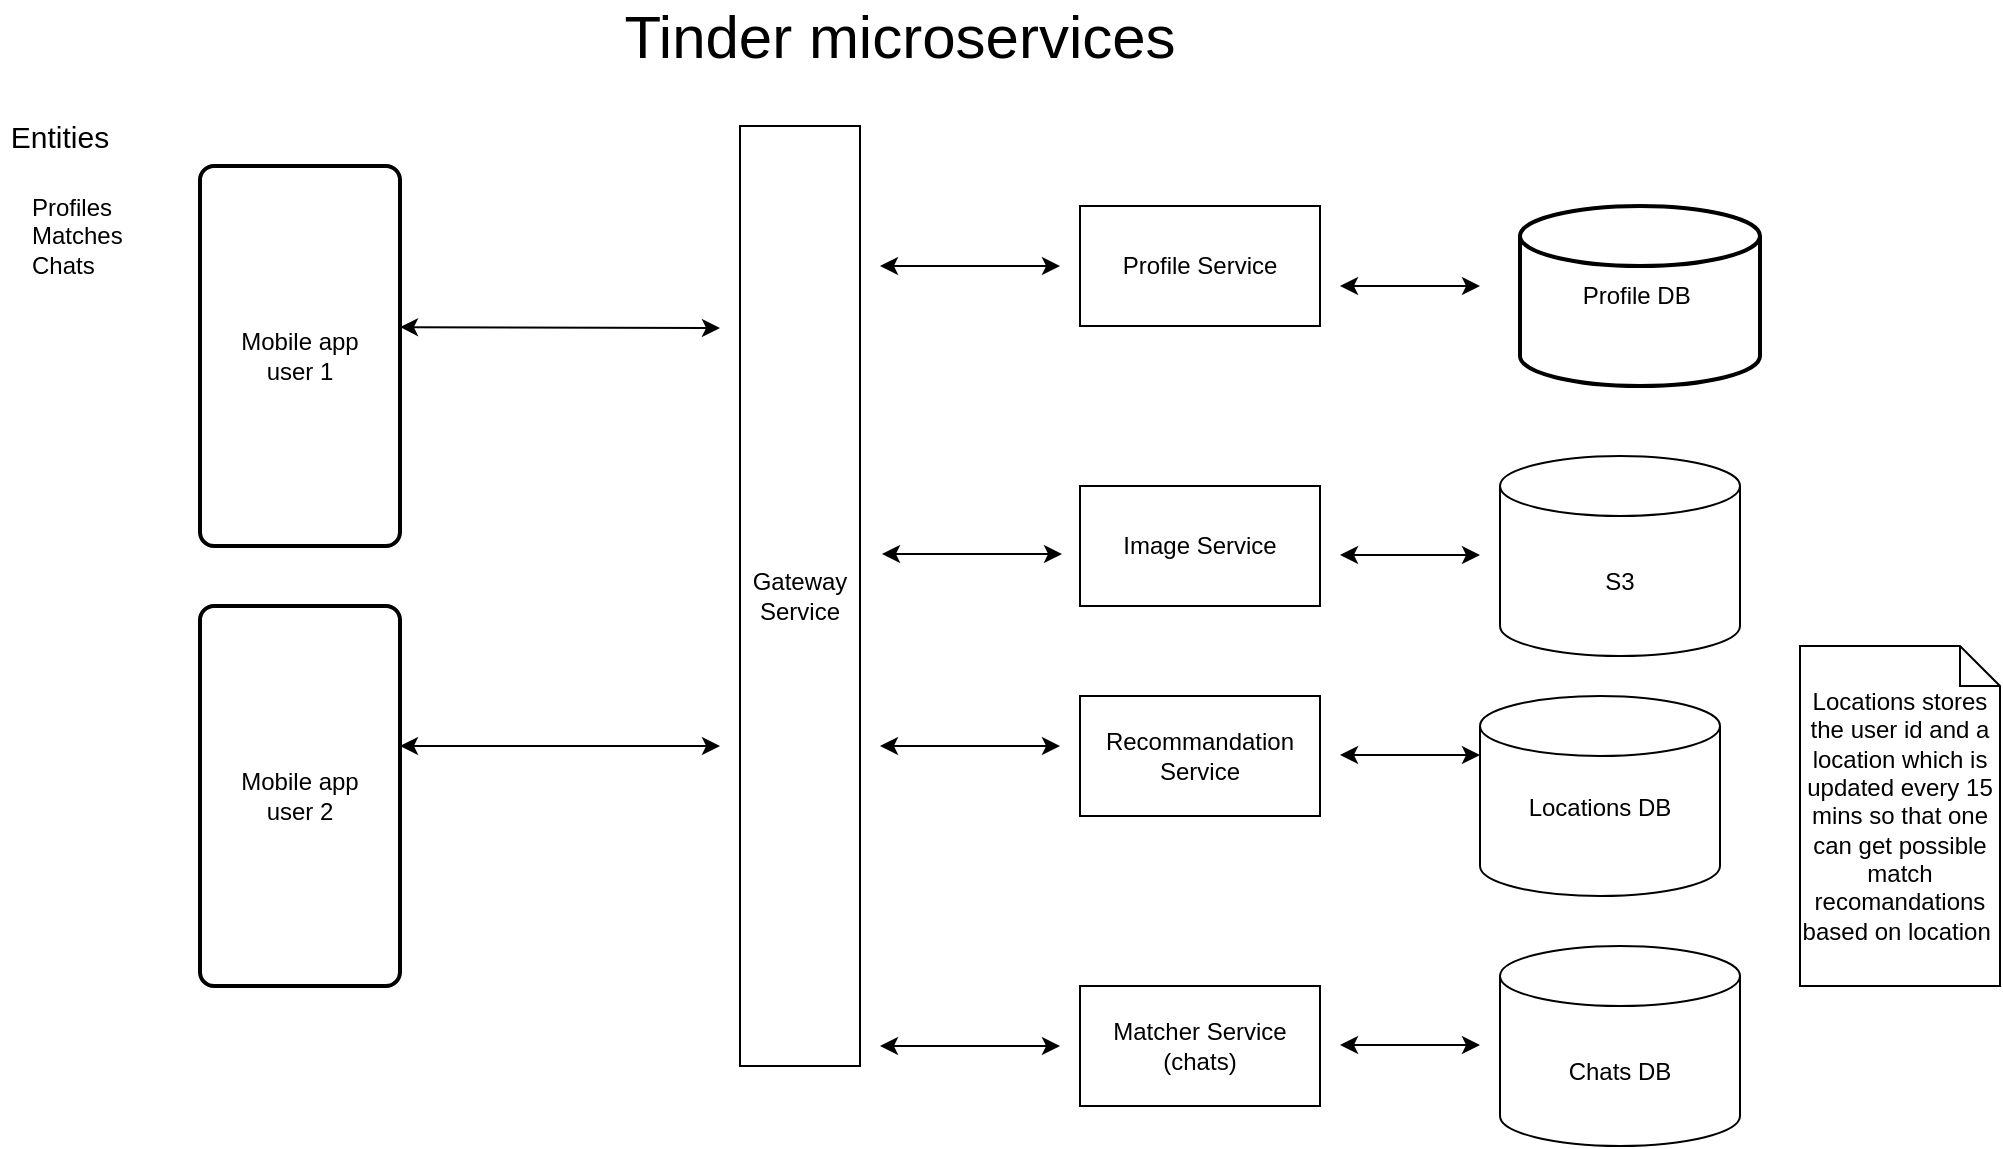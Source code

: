 <mxfile version="24.0.7" type="google">
  <diagram name="Page-1" id="LpnMPeeYcpVM6UpST8w-">
    <mxGraphModel grid="1" page="1" gridSize="10" guides="1" tooltips="1" connect="1" arrows="1" fold="1" pageScale="1" pageWidth="850" pageHeight="1100" math="0" shadow="0">
      <root>
        <mxCell id="0" />
        <mxCell id="1" parent="0" />
        <mxCell id="ZR1fj0wZnWFyJDHbyP2q-1" value="Tinder microservices" style="text;html=1;align=center;verticalAlign=middle;whiteSpace=wrap;rounded=0;fontSize=30;" vertex="1" parent="1">
          <mxGeometry x="290" y="20" width="360" height="30" as="geometry" />
        </mxCell>
        <mxCell id="ZR1fj0wZnWFyJDHbyP2q-2" value="&lt;font style=&quot;font-size: 15px;&quot;&gt;Entities&lt;/font&gt;" style="text;html=1;align=center;verticalAlign=middle;whiteSpace=wrap;rounded=0;" vertex="1" parent="1">
          <mxGeometry x="20" y="70" width="60" height="30" as="geometry" />
        </mxCell>
        <mxCell id="ZR1fj0wZnWFyJDHbyP2q-3" value="Profiles&lt;div&gt;Matches&lt;/div&gt;&lt;div&gt;Chats&lt;/div&gt;" style="text;strokeColor=none;fillColor=none;align=left;verticalAlign=middle;spacingLeft=4;spacingRight=4;overflow=hidden;points=[[0,0.5],[1,0.5]];portConstraint=eastwest;rotatable=0;whiteSpace=wrap;html=1;" vertex="1" parent="1">
          <mxGeometry x="30" y="100" width="80" height="70" as="geometry" />
        </mxCell>
        <mxCell id="ZR1fj0wZnWFyJDHbyP2q-4" value="Mobile app&lt;div&gt;user 1&lt;/div&gt;" style="rounded=1;whiteSpace=wrap;html=1;absoluteArcSize=1;arcSize=14;strokeWidth=2;" vertex="1" parent="1">
          <mxGeometry x="120" y="100" width="100" height="190" as="geometry" />
        </mxCell>
        <mxCell id="ZR1fj0wZnWFyJDHbyP2q-5" value="Profile DB&amp;nbsp;" style="strokeWidth=2;html=1;shape=mxgraph.flowchart.database;whiteSpace=wrap;" vertex="1" parent="1">
          <mxGeometry x="780" y="120" width="120" height="90" as="geometry" />
        </mxCell>
        <mxCell id="ZR1fj0wZnWFyJDHbyP2q-7" value="Gateway Service" style="rounded=0;whiteSpace=wrap;html=1;" vertex="1" parent="1">
          <mxGeometry x="390" y="80" width="60" height="470" as="geometry" />
        </mxCell>
        <mxCell id="ZR1fj0wZnWFyJDHbyP2q-11" value="" style="endArrow=classic;startArrow=classic;html=1;rounded=0;exitX=1;exitY=0.424;exitDx=0;exitDy=0;exitPerimeter=0;" edge="1" parent="1" source="ZR1fj0wZnWFyJDHbyP2q-4">
          <mxGeometry width="50" height="50" relative="1" as="geometry">
            <mxPoint x="270" y="200" as="sourcePoint" />
            <mxPoint x="380" y="181" as="targetPoint" />
          </mxGeometry>
        </mxCell>
        <mxCell id="ZR1fj0wZnWFyJDHbyP2q-13" value="Profile Service" style="rounded=0;whiteSpace=wrap;html=1;" vertex="1" parent="1">
          <mxGeometry x="560" y="120" width="120" height="60" as="geometry" />
        </mxCell>
        <mxCell id="ZR1fj0wZnWFyJDHbyP2q-15" value="Image Service" style="rounded=0;whiteSpace=wrap;html=1;" vertex="1" parent="1">
          <mxGeometry x="560" y="260" width="120" height="60" as="geometry" />
        </mxCell>
        <mxCell id="ZR1fj0wZnWFyJDHbyP2q-16" value="S3" style="shape=cylinder3;whiteSpace=wrap;html=1;boundedLbl=1;backgroundOutline=1;size=15;" vertex="1" parent="1">
          <mxGeometry x="770" y="245" width="120" height="100" as="geometry" />
        </mxCell>
        <mxCell id="ZR1fj0wZnWFyJDHbyP2q-18" value="" style="endArrow=classic;startArrow=classic;html=1;rounded=0;" edge="1" parent="1">
          <mxGeometry width="50" height="50" relative="1" as="geometry">
            <mxPoint x="461" y="294" as="sourcePoint" />
            <mxPoint x="551" y="294" as="targetPoint" />
          </mxGeometry>
        </mxCell>
        <mxCell id="ZR1fj0wZnWFyJDHbyP2q-19" value="" style="endArrow=classic;startArrow=classic;html=1;rounded=0;" edge="1" parent="1">
          <mxGeometry width="50" height="50" relative="1" as="geometry">
            <mxPoint x="690" y="294.5" as="sourcePoint" />
            <mxPoint x="760" y="294.5" as="targetPoint" />
          </mxGeometry>
        </mxCell>
        <mxCell id="ZR1fj0wZnWFyJDHbyP2q-21" value="Mobile app&lt;div&gt;user 2&lt;/div&gt;" style="rounded=1;whiteSpace=wrap;html=1;absoluteArcSize=1;arcSize=14;strokeWidth=2;" vertex="1" parent="1">
          <mxGeometry x="120" y="320" width="100" height="190" as="geometry" />
        </mxCell>
        <mxCell id="ZR1fj0wZnWFyJDHbyP2q-22" value="" style="endArrow=classic;startArrow=classic;html=1;rounded=0;exitX=1;exitY=0.424;exitDx=0;exitDy=0;exitPerimeter=0;" edge="1" parent="1">
          <mxGeometry width="50" height="50" relative="1" as="geometry">
            <mxPoint x="220" y="390" as="sourcePoint" />
            <mxPoint x="380" y="390" as="targetPoint" />
          </mxGeometry>
        </mxCell>
        <mxCell id="ZR1fj0wZnWFyJDHbyP2q-23" value="Matcher Service&lt;div&gt;(chats)&lt;/div&gt;" style="rounded=0;whiteSpace=wrap;html=1;" vertex="1" parent="1">
          <mxGeometry x="560" y="510" width="120" height="60" as="geometry" />
        </mxCell>
        <mxCell id="ZR1fj0wZnWFyJDHbyP2q-24" value="Chats DB" style="shape=cylinder3;whiteSpace=wrap;html=1;boundedLbl=1;backgroundOutline=1;size=15;" vertex="1" parent="1">
          <mxGeometry x="770" y="490" width="120" height="100" as="geometry" />
        </mxCell>
        <mxCell id="ZR1fj0wZnWFyJDHbyP2q-25" value="" style="endArrow=classic;startArrow=classic;html=1;rounded=0;" edge="1" parent="1">
          <mxGeometry width="50" height="50" relative="1" as="geometry">
            <mxPoint x="690" y="539.5" as="sourcePoint" />
            <mxPoint x="760" y="539.5" as="targetPoint" />
          </mxGeometry>
        </mxCell>
        <mxCell id="ZR1fj0wZnWFyJDHbyP2q-26" value="" style="endArrow=classic;startArrow=classic;html=1;rounded=0;" edge="1" parent="1">
          <mxGeometry width="50" height="50" relative="1" as="geometry">
            <mxPoint x="690" y="160" as="sourcePoint" />
            <mxPoint x="760" y="160" as="targetPoint" />
          </mxGeometry>
        </mxCell>
        <mxCell id="ZR1fj0wZnWFyJDHbyP2q-27" value="" style="endArrow=classic;startArrow=classic;html=1;rounded=0;" edge="1" parent="1">
          <mxGeometry width="50" height="50" relative="1" as="geometry">
            <mxPoint x="460" y="540" as="sourcePoint" />
            <mxPoint x="550" y="540" as="targetPoint" />
          </mxGeometry>
        </mxCell>
        <mxCell id="ZR1fj0wZnWFyJDHbyP2q-28" value="" style="endArrow=classic;startArrow=classic;html=1;rounded=0;" edge="1" parent="1">
          <mxGeometry width="50" height="50" relative="1" as="geometry">
            <mxPoint x="460" y="150" as="sourcePoint" />
            <mxPoint x="550" y="150" as="targetPoint" />
          </mxGeometry>
        </mxCell>
        <mxCell id="ZR1fj0wZnWFyJDHbyP2q-30" value="Recommandation Service" style="rounded=0;whiteSpace=wrap;html=1;" vertex="1" parent="1">
          <mxGeometry x="560" y="365" width="120" height="60" as="geometry" />
        </mxCell>
        <mxCell id="ZR1fj0wZnWFyJDHbyP2q-32" value="Locations DB&lt;div&gt;&lt;br&gt;&lt;/div&gt;" style="shape=cylinder3;whiteSpace=wrap;html=1;boundedLbl=1;backgroundOutline=1;size=15;" vertex="1" parent="1">
          <mxGeometry x="760" y="365" width="120" height="100" as="geometry" />
        </mxCell>
        <mxCell id="ZR1fj0wZnWFyJDHbyP2q-34" value="Locations stores the user id and a location which is updated every 15 mins so that one can get possible match recomandations based on location&amp;nbsp;" style="shape=note;size=20;whiteSpace=wrap;html=1;" vertex="1" parent="1">
          <mxGeometry x="920" y="340" width="100" height="170" as="geometry" />
        </mxCell>
        <mxCell id="ZR1fj0wZnWFyJDHbyP2q-35" value="" style="endArrow=classic;startArrow=classic;html=1;rounded=0;" edge="1" parent="1">
          <mxGeometry width="50" height="50" relative="1" as="geometry">
            <mxPoint x="690" y="394.5" as="sourcePoint" />
            <mxPoint x="760" y="394.5" as="targetPoint" />
          </mxGeometry>
        </mxCell>
        <mxCell id="ZR1fj0wZnWFyJDHbyP2q-36" value="" style="endArrow=classic;startArrow=classic;html=1;rounded=0;" edge="1" parent="1">
          <mxGeometry width="50" height="50" relative="1" as="geometry">
            <mxPoint x="460" y="390" as="sourcePoint" />
            <mxPoint x="550" y="390" as="targetPoint" />
          </mxGeometry>
        </mxCell>
      </root>
    </mxGraphModel>
  </diagram>
</mxfile>
